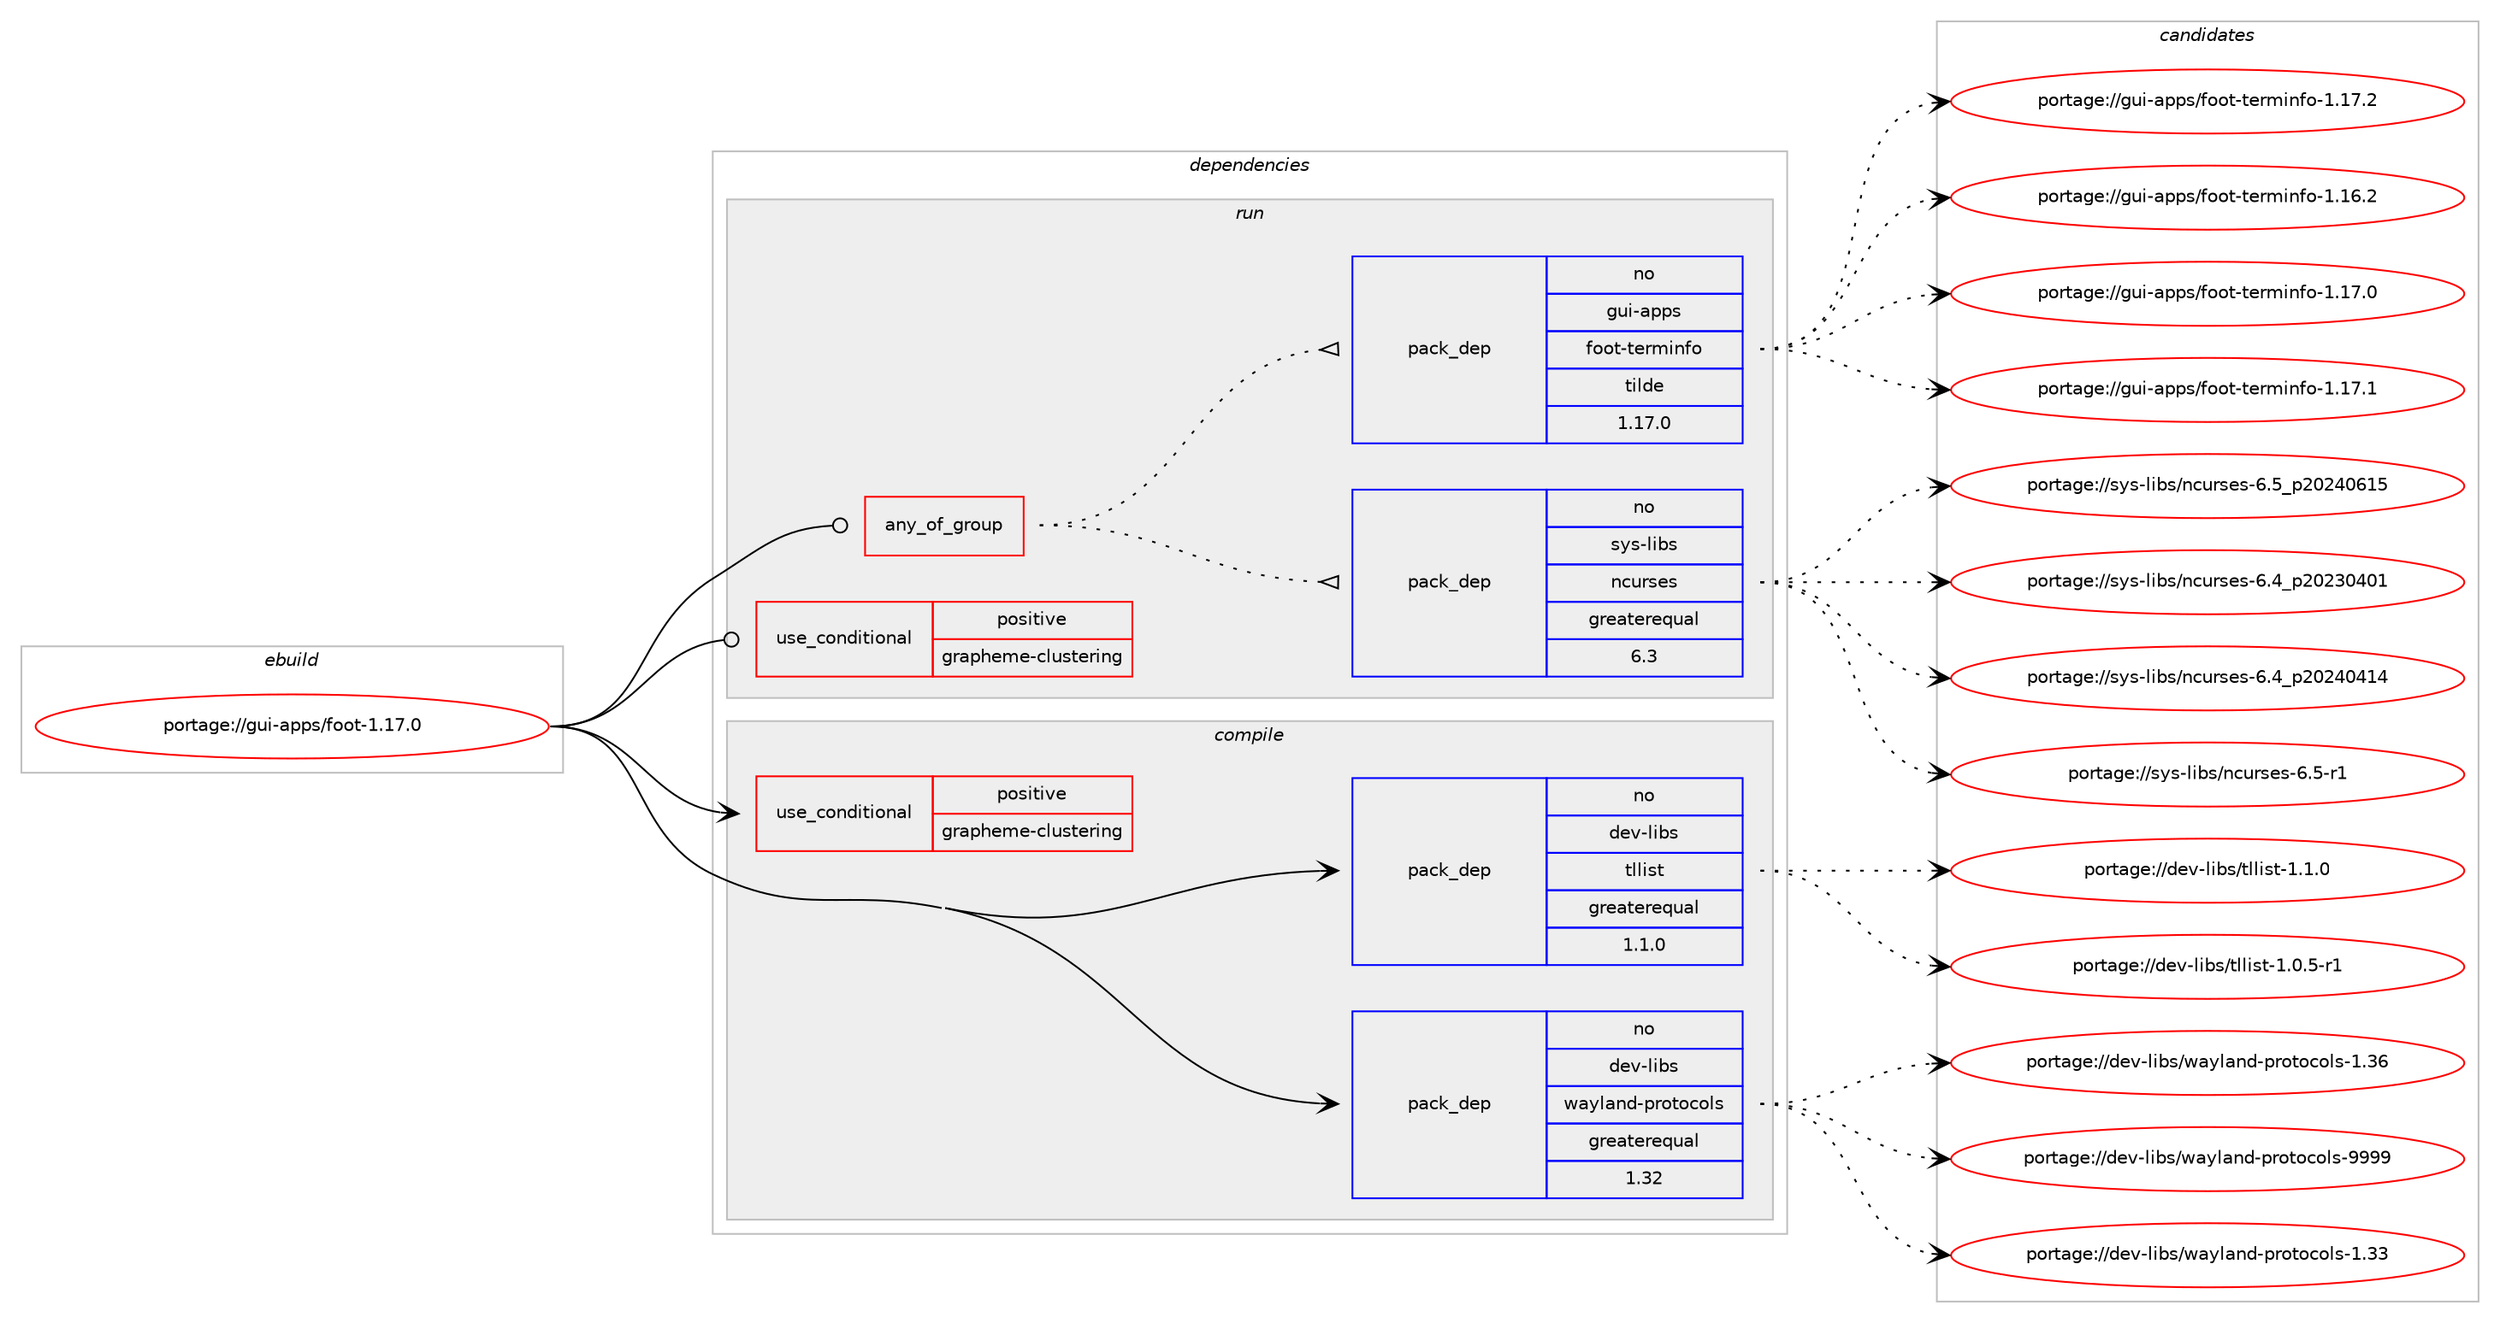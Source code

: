 digraph prolog {

# *************
# Graph options
# *************

newrank=true;
concentrate=true;
compound=true;
graph [rankdir=LR,fontname=Helvetica,fontsize=10,ranksep=1.5];#, ranksep=2.5, nodesep=0.2];
edge  [arrowhead=vee];
node  [fontname=Helvetica,fontsize=10];

# **********
# The ebuild
# **********

subgraph cluster_leftcol {
color=gray;
rank=same;
label=<<i>ebuild</i>>;
id [label="portage://gui-apps/foot-1.17.0", color=red, width=4, href="../gui-apps/foot-1.17.0.svg"];
}

# ****************
# The dependencies
# ****************

subgraph cluster_midcol {
color=gray;
label=<<i>dependencies</i>>;
subgraph cluster_compile {
fillcolor="#eeeeee";
style=filled;
label=<<i>compile</i>>;
subgraph cond64642 {
dependency120687 [label=<<TABLE BORDER="0" CELLBORDER="1" CELLSPACING="0" CELLPADDING="4"><TR><TD ROWSPAN="3" CELLPADDING="10">use_conditional</TD></TR><TR><TD>positive</TD></TR><TR><TD>grapheme-clustering</TD></TR></TABLE>>, shape=none, color=red];
# *** BEGIN UNKNOWN DEPENDENCY TYPE (TODO) ***
# dependency120687 -> package_dependency(portage://gui-apps/foot-1.17.0,install,no,dev-libs,libutf8proc,none,[,,],any_same_slot,[])
# *** END UNKNOWN DEPENDENCY TYPE (TODO) ***

# *** BEGIN UNKNOWN DEPENDENCY TYPE (TODO) ***
# dependency120687 -> package_dependency(portage://gui-apps/foot-1.17.0,install,no,media-libs,fcft,none,[,,],[],[use(enable(harfbuzz),none)])
# *** END UNKNOWN DEPENDENCY TYPE (TODO) ***

}
id:e -> dependency120687:w [weight=20,style="solid",arrowhead="vee"];
subgraph pack54518 {
dependency120688 [label=<<TABLE BORDER="0" CELLBORDER="1" CELLSPACING="0" CELLPADDING="4" WIDTH="220"><TR><TD ROWSPAN="6" CELLPADDING="30">pack_dep</TD></TR><TR><TD WIDTH="110">no</TD></TR><TR><TD>dev-libs</TD></TR><TR><TD>tllist</TD></TR><TR><TD>greaterequal</TD></TR><TR><TD>1.1.0</TD></TR></TABLE>>, shape=none, color=blue];
}
id:e -> dependency120688:w [weight=20,style="solid",arrowhead="vee"];
# *** BEGIN UNKNOWN DEPENDENCY TYPE (TODO) ***
# id -> package_dependency(portage://gui-apps/foot-1.17.0,install,no,dev-libs,wayland,none,[,,],[],[])
# *** END UNKNOWN DEPENDENCY TYPE (TODO) ***

subgraph pack54519 {
dependency120689 [label=<<TABLE BORDER="0" CELLBORDER="1" CELLSPACING="0" CELLPADDING="4" WIDTH="220"><TR><TD ROWSPAN="6" CELLPADDING="30">pack_dep</TD></TR><TR><TD WIDTH="110">no</TD></TR><TR><TD>dev-libs</TD></TR><TR><TD>wayland-protocols</TD></TR><TR><TD>greaterequal</TD></TR><TR><TD>1.32</TD></TR></TABLE>>, shape=none, color=blue];
}
id:e -> dependency120689:w [weight=20,style="solid",arrowhead="vee"];
# *** BEGIN UNKNOWN DEPENDENCY TYPE (TODO) ***
# id -> package_dependency(portage://gui-apps/foot-1.17.0,install,no,media-libs,fcft,none,[,,],[],[])
# *** END UNKNOWN DEPENDENCY TYPE (TODO) ***

# *** BEGIN UNKNOWN DEPENDENCY TYPE (TODO) ***
# id -> package_dependency(portage://gui-apps/foot-1.17.0,install,no,media-libs,fontconfig,none,[,,],[],[])
# *** END UNKNOWN DEPENDENCY TYPE (TODO) ***

# *** BEGIN UNKNOWN DEPENDENCY TYPE (TODO) ***
# id -> package_dependency(portage://gui-apps/foot-1.17.0,install,no,x11-libs,libxkbcommon,none,[,,],[],[])
# *** END UNKNOWN DEPENDENCY TYPE (TODO) ***

# *** BEGIN UNKNOWN DEPENDENCY TYPE (TODO) ***
# id -> package_dependency(portage://gui-apps/foot-1.17.0,install,no,x11-libs,pixman,none,[,,],[],[])
# *** END UNKNOWN DEPENDENCY TYPE (TODO) ***

}
subgraph cluster_compileandrun {
fillcolor="#eeeeee";
style=filled;
label=<<i>compile and run</i>>;
}
subgraph cluster_run {
fillcolor="#eeeeee";
style=filled;
label=<<i>run</i>>;
subgraph any1375 {
dependency120690 [label=<<TABLE BORDER="0" CELLBORDER="1" CELLSPACING="0" CELLPADDING="4"><TR><TD CELLPADDING="10">any_of_group</TD></TR></TABLE>>, shape=none, color=red];subgraph pack54520 {
dependency120691 [label=<<TABLE BORDER="0" CELLBORDER="1" CELLSPACING="0" CELLPADDING="4" WIDTH="220"><TR><TD ROWSPAN="6" CELLPADDING="30">pack_dep</TD></TR><TR><TD WIDTH="110">no</TD></TR><TR><TD>sys-libs</TD></TR><TR><TD>ncurses</TD></TR><TR><TD>greaterequal</TD></TR><TR><TD>6.3</TD></TR></TABLE>>, shape=none, color=blue];
}
dependency120690:e -> dependency120691:w [weight=20,style="dotted",arrowhead="oinv"];
subgraph pack54521 {
dependency120692 [label=<<TABLE BORDER="0" CELLBORDER="1" CELLSPACING="0" CELLPADDING="4" WIDTH="220"><TR><TD ROWSPAN="6" CELLPADDING="30">pack_dep</TD></TR><TR><TD WIDTH="110">no</TD></TR><TR><TD>gui-apps</TD></TR><TR><TD>foot-terminfo</TD></TR><TR><TD>tilde</TD></TR><TR><TD>1.17.0</TD></TR></TABLE>>, shape=none, color=blue];
}
dependency120690:e -> dependency120692:w [weight=20,style="dotted",arrowhead="oinv"];
}
id:e -> dependency120690:w [weight=20,style="solid",arrowhead="odot"];
subgraph cond64643 {
dependency120693 [label=<<TABLE BORDER="0" CELLBORDER="1" CELLSPACING="0" CELLPADDING="4"><TR><TD ROWSPAN="3" CELLPADDING="10">use_conditional</TD></TR><TR><TD>positive</TD></TR><TR><TD>grapheme-clustering</TD></TR></TABLE>>, shape=none, color=red];
# *** BEGIN UNKNOWN DEPENDENCY TYPE (TODO) ***
# dependency120693 -> package_dependency(portage://gui-apps/foot-1.17.0,run,no,dev-libs,libutf8proc,none,[,,],any_same_slot,[])
# *** END UNKNOWN DEPENDENCY TYPE (TODO) ***

# *** BEGIN UNKNOWN DEPENDENCY TYPE (TODO) ***
# dependency120693 -> package_dependency(portage://gui-apps/foot-1.17.0,run,no,media-libs,fcft,none,[,,],[],[use(enable(harfbuzz),none)])
# *** END UNKNOWN DEPENDENCY TYPE (TODO) ***

}
id:e -> dependency120693:w [weight=20,style="solid",arrowhead="odot"];
# *** BEGIN UNKNOWN DEPENDENCY TYPE (TODO) ***
# id -> package_dependency(portage://gui-apps/foot-1.17.0,run,no,dev-libs,wayland,none,[,,],[],[])
# *** END UNKNOWN DEPENDENCY TYPE (TODO) ***

# *** BEGIN UNKNOWN DEPENDENCY TYPE (TODO) ***
# id -> package_dependency(portage://gui-apps/foot-1.17.0,run,no,media-libs,fcft,none,[,,],[],[])
# *** END UNKNOWN DEPENDENCY TYPE (TODO) ***

# *** BEGIN UNKNOWN DEPENDENCY TYPE (TODO) ***
# id -> package_dependency(portage://gui-apps/foot-1.17.0,run,no,media-libs,fontconfig,none,[,,],[],[])
# *** END UNKNOWN DEPENDENCY TYPE (TODO) ***

# *** BEGIN UNKNOWN DEPENDENCY TYPE (TODO) ***
# id -> package_dependency(portage://gui-apps/foot-1.17.0,run,no,x11-libs,libxkbcommon,none,[,,],[],[])
# *** END UNKNOWN DEPENDENCY TYPE (TODO) ***

# *** BEGIN UNKNOWN DEPENDENCY TYPE (TODO) ***
# id -> package_dependency(portage://gui-apps/foot-1.17.0,run,no,x11-libs,pixman,none,[,,],[],[])
# *** END UNKNOWN DEPENDENCY TYPE (TODO) ***

}
}

# **************
# The candidates
# **************

subgraph cluster_choices {
rank=same;
color=gray;
label=<<i>candidates</i>>;

subgraph choice54518 {
color=black;
nodesep=1;
choice1001011184510810598115471161081081051151164549464846534511449 [label="portage://dev-libs/tllist-1.0.5-r1", color=red, width=4,href="../dev-libs/tllist-1.0.5-r1.svg"];
choice100101118451081059811547116108108105115116454946494648 [label="portage://dev-libs/tllist-1.1.0", color=red, width=4,href="../dev-libs/tllist-1.1.0.svg"];
dependency120688:e -> choice1001011184510810598115471161081081051151164549464846534511449:w [style=dotted,weight="100"];
dependency120688:e -> choice100101118451081059811547116108108105115116454946494648:w [style=dotted,weight="100"];
}
subgraph choice54519 {
color=black;
nodesep=1;
choice100101118451081059811547119971211089711010045112114111116111991111081154549465151 [label="portage://dev-libs/wayland-protocols-1.33", color=red, width=4,href="../dev-libs/wayland-protocols-1.33.svg"];
choice100101118451081059811547119971211089711010045112114111116111991111081154549465154 [label="portage://dev-libs/wayland-protocols-1.36", color=red, width=4,href="../dev-libs/wayland-protocols-1.36.svg"];
choice100101118451081059811547119971211089711010045112114111116111991111081154557575757 [label="portage://dev-libs/wayland-protocols-9999", color=red, width=4,href="../dev-libs/wayland-protocols-9999.svg"];
dependency120689:e -> choice100101118451081059811547119971211089711010045112114111116111991111081154549465151:w [style=dotted,weight="100"];
dependency120689:e -> choice100101118451081059811547119971211089711010045112114111116111991111081154549465154:w [style=dotted,weight="100"];
dependency120689:e -> choice100101118451081059811547119971211089711010045112114111116111991111081154557575757:w [style=dotted,weight="100"];
}
subgraph choice54520 {
color=black;
nodesep=1;
choice1151211154510810598115471109911711411510111545544652951125048505148524849 [label="portage://sys-libs/ncurses-6.4_p20230401", color=red, width=4,href="../sys-libs/ncurses-6.4_p20230401.svg"];
choice1151211154510810598115471109911711411510111545544652951125048505248524952 [label="portage://sys-libs/ncurses-6.4_p20240414", color=red, width=4,href="../sys-libs/ncurses-6.4_p20240414.svg"];
choice11512111545108105981154711099117114115101115455446534511449 [label="portage://sys-libs/ncurses-6.5-r1", color=red, width=4,href="../sys-libs/ncurses-6.5-r1.svg"];
choice1151211154510810598115471109911711411510111545544653951125048505248544953 [label="portage://sys-libs/ncurses-6.5_p20240615", color=red, width=4,href="../sys-libs/ncurses-6.5_p20240615.svg"];
dependency120691:e -> choice1151211154510810598115471109911711411510111545544652951125048505148524849:w [style=dotted,weight="100"];
dependency120691:e -> choice1151211154510810598115471109911711411510111545544652951125048505248524952:w [style=dotted,weight="100"];
dependency120691:e -> choice11512111545108105981154711099117114115101115455446534511449:w [style=dotted,weight="100"];
dependency120691:e -> choice1151211154510810598115471109911711411510111545544653951125048505248544953:w [style=dotted,weight="100"];
}
subgraph choice54521 {
color=black;
nodesep=1;
choice1031171054597112112115471021111111164511610111410910511010211145494649544650 [label="portage://gui-apps/foot-terminfo-1.16.2", color=red, width=4,href="../gui-apps/foot-terminfo-1.16.2.svg"];
choice1031171054597112112115471021111111164511610111410910511010211145494649554648 [label="portage://gui-apps/foot-terminfo-1.17.0", color=red, width=4,href="../gui-apps/foot-terminfo-1.17.0.svg"];
choice1031171054597112112115471021111111164511610111410910511010211145494649554649 [label="portage://gui-apps/foot-terminfo-1.17.1", color=red, width=4,href="../gui-apps/foot-terminfo-1.17.1.svg"];
choice1031171054597112112115471021111111164511610111410910511010211145494649554650 [label="portage://gui-apps/foot-terminfo-1.17.2", color=red, width=4,href="../gui-apps/foot-terminfo-1.17.2.svg"];
dependency120692:e -> choice1031171054597112112115471021111111164511610111410910511010211145494649544650:w [style=dotted,weight="100"];
dependency120692:e -> choice1031171054597112112115471021111111164511610111410910511010211145494649554648:w [style=dotted,weight="100"];
dependency120692:e -> choice1031171054597112112115471021111111164511610111410910511010211145494649554649:w [style=dotted,weight="100"];
dependency120692:e -> choice1031171054597112112115471021111111164511610111410910511010211145494649554650:w [style=dotted,weight="100"];
}
}

}
